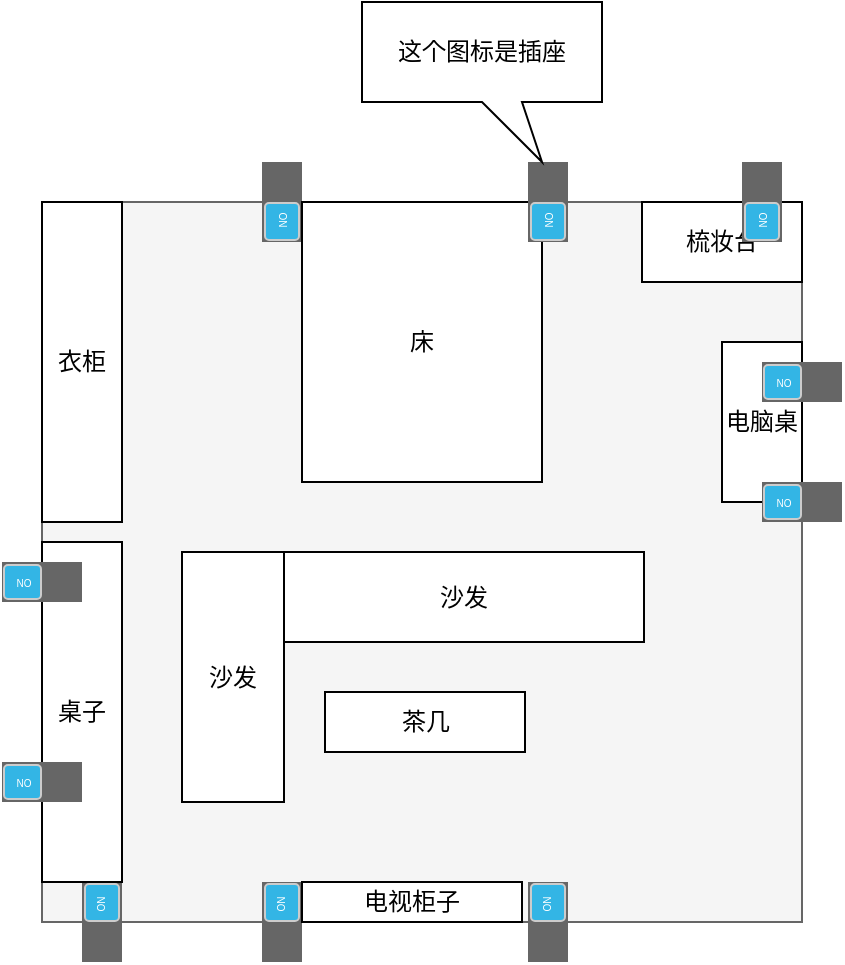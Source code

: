 <mxfile version="10.8.9" type="github"><diagram id="63GcCdQW6kHTS2Z8wHWm" name="第 1 页"><mxGraphModel dx="1393" dy="802" grid="1" gridSize="10" guides="1" tooltips="1" connect="1" arrows="1" fold="1" page="1" pageScale="1" pageWidth="827" pageHeight="1169" math="0" shadow="0"><root><mxCell id="0"/><mxCell id="1" parent="0"/><mxCell id="nXsMO1mgZL0ANZ1y3SMZ-1" value="" style="rounded=0;whiteSpace=wrap;html=1;fillColor=#f5f5f5;strokeColor=#666666;fontColor=#333333;" parent="1" vertex="1"><mxGeometry x="180" y="180" width="380" height="360" as="geometry"/></mxCell><mxCell id="nXsMO1mgZL0ANZ1y3SMZ-3" value="" style="verticalLabelPosition=bottom;verticalAlign=top;html=1;shadow=0;dashed=0;strokeWidth=1;shape=mxgraph.android.switch_on;fillColor=#666666;rotation=90;" parent="1" vertex="1"><mxGeometry x="280" y="170" width="40" height="20" as="geometry"/></mxCell><mxCell id="nXsMO1mgZL0ANZ1y3SMZ-8" value="" style="verticalLabelPosition=bottom;verticalAlign=top;html=1;shadow=0;dashed=0;strokeWidth=1;shape=mxgraph.android.switch_on;fillColor=#666666;rotation=-90;" parent="1" vertex="1"><mxGeometry x="280" y="530" width="40" height="20" as="geometry"/></mxCell><mxCell id="nXsMO1mgZL0ANZ1y3SMZ-9" value="" style="verticalLabelPosition=bottom;verticalAlign=top;html=1;shadow=0;dashed=0;strokeWidth=1;shape=mxgraph.android.switch_on;fillColor=#666666;rotation=-90;" parent="1" vertex="1"><mxGeometry x="413" y="530" width="40" height="20" as="geometry"/></mxCell><mxCell id="nXsMO1mgZL0ANZ1y3SMZ-10" value="" style="verticalLabelPosition=bottom;verticalAlign=top;html=1;shadow=0;dashed=0;strokeWidth=1;shape=mxgraph.android.switch_on;fillColor=#666666;rotation=-90;" parent="1" vertex="1"><mxGeometry x="190" y="530" width="40" height="20" as="geometry"/></mxCell><mxCell id="nXsMO1mgZL0ANZ1y3SMZ-11" value="床" style="rounded=0;whiteSpace=wrap;html=1;" parent="1" vertex="1"><mxGeometry x="310" y="180" width="120" height="140" as="geometry"/></mxCell><mxCell id="nXsMO1mgZL0ANZ1y3SMZ-12" value="衣柜" style="rounded=0;whiteSpace=wrap;html=1;" parent="1" vertex="1"><mxGeometry x="180" y="180" width="40" height="160" as="geometry"/></mxCell><mxCell id="nXsMO1mgZL0ANZ1y3SMZ-13" value="梳妆台" style="rounded=0;whiteSpace=wrap;html=1;" parent="1" vertex="1"><mxGeometry x="480" y="180" width="80" height="40" as="geometry"/></mxCell><mxCell id="nXsMO1mgZL0ANZ1y3SMZ-14" value="" style="verticalLabelPosition=bottom;verticalAlign=top;html=1;shadow=0;dashed=0;strokeWidth=1;shape=mxgraph.android.switch_on;fillColor=#666666;rotation=90;" parent="1" vertex="1"><mxGeometry x="520" y="170" width="40" height="20" as="geometry"/></mxCell><mxCell id="nXsMO1mgZL0ANZ1y3SMZ-16" value="电脑桌" style="rounded=0;whiteSpace=wrap;html=1;" parent="1" vertex="1"><mxGeometry x="520" y="250" width="40" height="80" as="geometry"/></mxCell><mxCell id="nXsMO1mgZL0ANZ1y3SMZ-5" value="" style="verticalLabelPosition=bottom;verticalAlign=top;html=1;shadow=0;dashed=0;strokeWidth=1;shape=mxgraph.android.switch_on;fillColor=#666666;rotation=-180;" parent="1" vertex="1"><mxGeometry x="540" y="260" width="40" height="20" as="geometry"/></mxCell><mxCell id="nXsMO1mgZL0ANZ1y3SMZ-4" value="" style="verticalLabelPosition=bottom;verticalAlign=top;html=1;shadow=0;dashed=0;strokeWidth=1;shape=mxgraph.android.switch_on;fillColor=#666666;rotation=-180;" parent="1" vertex="1"><mxGeometry x="540" y="320" width="40" height="20" as="geometry"/></mxCell><mxCell id="nXsMO1mgZL0ANZ1y3SMZ-17" value="电视柜子" style="rounded=0;whiteSpace=wrap;html=1;" parent="1" vertex="1"><mxGeometry x="310" y="520" width="110" height="20" as="geometry"/></mxCell><mxCell id="Ho8OnpjKOUXrpd3zNKMv-1" value="沙发" style="rounded=0;whiteSpace=wrap;html=1;" vertex="1" parent="1"><mxGeometry x="250" y="355" width="51" height="125" as="geometry"/></mxCell><mxCell id="Ho8OnpjKOUXrpd3zNKMv-2" value="沙发" style="rounded=0;whiteSpace=wrap;html=1;" vertex="1" parent="1"><mxGeometry x="301" y="355" width="180" height="45" as="geometry"/></mxCell><mxCell id="Ho8OnpjKOUXrpd3zNKMv-3" value="茶几" style="rounded=0;whiteSpace=wrap;html=1;" vertex="1" parent="1"><mxGeometry x="321.5" y="425" width="100" height="30" as="geometry"/></mxCell><mxCell id="Ho8OnpjKOUXrpd3zNKMv-4" value="桌子" style="rounded=0;whiteSpace=wrap;html=1;" vertex="1" parent="1"><mxGeometry x="180" y="350" width="40" height="170" as="geometry"/></mxCell><mxCell id="nXsMO1mgZL0ANZ1y3SMZ-6" value="" style="verticalLabelPosition=bottom;verticalAlign=top;html=1;shadow=0;dashed=0;strokeWidth=1;shape=mxgraph.android.switch_on;fillColor=#666666;rotation=-180;" parent="1" vertex="1"><mxGeometry x="160" y="360" width="40" height="20" as="geometry"/></mxCell><mxCell id="nXsMO1mgZL0ANZ1y3SMZ-7" value="" style="verticalLabelPosition=bottom;verticalAlign=top;html=1;shadow=0;dashed=0;strokeWidth=1;shape=mxgraph.android.switch_on;fillColor=#666666;rotation=-180;" parent="1" vertex="1"><mxGeometry x="160" y="460" width="40" height="20" as="geometry"/></mxCell><mxCell id="nXsMO1mgZL0ANZ1y3SMZ-2" value="" style="verticalLabelPosition=bottom;verticalAlign=top;html=1;shadow=0;dashed=0;strokeWidth=1;shape=mxgraph.android.switch_on;fillColor=#666666;rotation=90;" parent="1" vertex="1"><mxGeometry x="413" y="170" width="40" height="20" as="geometry"/></mxCell><mxCell id="Ho8OnpjKOUXrpd3zNKMv-5" value="这个图标是插座" style="shape=callout;whiteSpace=wrap;html=1;perimeter=calloutPerimeter;position2=0.75;" vertex="1" parent="1"><mxGeometry x="340" y="80" width="120" height="80" as="geometry"/></mxCell></root></mxGraphModel></diagram></mxfile>